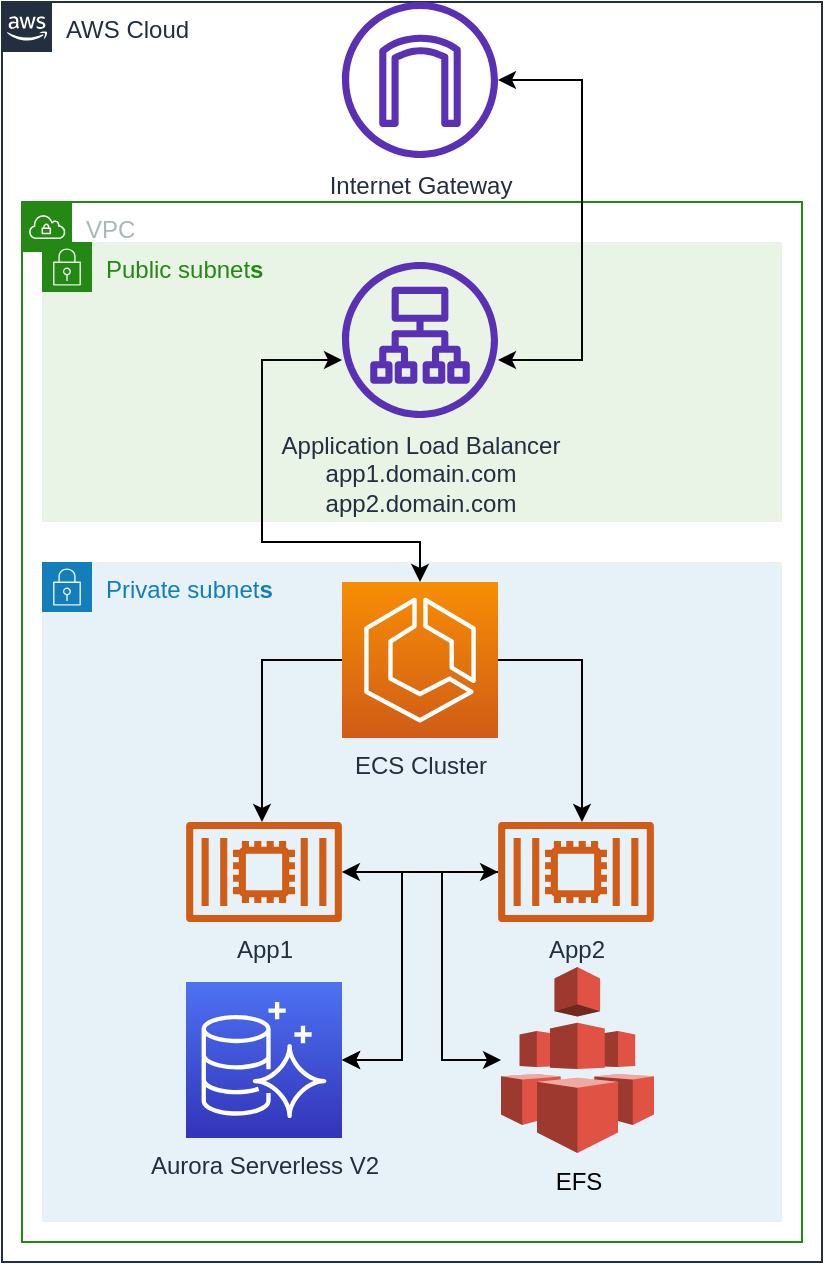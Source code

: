 <mxfile version="14.1.8" type="device"><diagram id="wfLNXwNJWAVY8WwPCJ5K" name="Page-1"><mxGraphModel dx="946" dy="547" grid="1" gridSize="10" guides="1" tooltips="1" connect="1" arrows="1" fold="1" page="1" pageScale="1" pageWidth="850" pageHeight="1100" math="0" shadow="0"><root><mxCell id="0"/><mxCell id="1" parent="0"/><mxCell id="rYcJaN88FHXOfxxXm4_6-17" value="VPC" style="points=[[0,0],[0.25,0],[0.5,0],[0.75,0],[1,0],[1,0.25],[1,0.5],[1,0.75],[1,1],[0.75,1],[0.5,1],[0.25,1],[0,1],[0,0.75],[0,0.5],[0,0.25]];outlineConnect=0;gradientColor=none;html=1;whiteSpace=wrap;fontSize=12;fontStyle=0;shape=mxgraph.aws4.group;grIcon=mxgraph.aws4.group_vpc;strokeColor=#248814;fillColor=none;verticalAlign=top;align=left;spacingLeft=30;fontColor=#AAB7B8;dashed=0;" vertex="1" parent="1"><mxGeometry x="220" y="140" width="390" height="520" as="geometry"/></mxCell><mxCell id="rYcJaN88FHXOfxxXm4_6-20" value="AWS Cloud" style="points=[[0,0],[0.25,0],[0.5,0],[0.75,0],[1,0],[1,0.25],[1,0.5],[1,0.75],[1,1],[0.75,1],[0.5,1],[0.25,1],[0,1],[0,0.75],[0,0.5],[0,0.25]];outlineConnect=0;gradientColor=none;html=1;whiteSpace=wrap;fontSize=12;fontStyle=0;shape=mxgraph.aws4.group;grIcon=mxgraph.aws4.group_aws_cloud_alt;strokeColor=#232F3E;fillColor=none;verticalAlign=top;align=left;spacingLeft=30;fontColor=#232F3E;dashed=0;" vertex="1" parent="1"><mxGeometry x="210" y="40" width="410" height="630" as="geometry"/></mxCell><mxCell id="rYcJaN88FHXOfxxXm4_6-13" value="Private subnet&lt;b&gt;s&lt;/b&gt;" style="points=[[0,0],[0.25,0],[0.5,0],[0.75,0],[1,0],[1,0.25],[1,0.5],[1,0.75],[1,1],[0.75,1],[0.5,1],[0.25,1],[0,1],[0,0.75],[0,0.5],[0,0.25]];outlineConnect=0;gradientColor=none;html=1;whiteSpace=wrap;fontSize=12;fontStyle=0;shape=mxgraph.aws4.group;grIcon=mxgraph.aws4.group_security_group;grStroke=0;strokeColor=#147EBA;fillColor=#E6F2F8;verticalAlign=top;align=left;spacingLeft=30;fontColor=#147EBA;dashed=0;" vertex="1" parent="1"><mxGeometry x="230" y="320" width="370" height="330" as="geometry"/></mxCell><mxCell id="rYcJaN88FHXOfxxXm4_6-12" value="Public subnet&lt;b&gt;s&lt;/b&gt;" style="points=[[0,0],[0.25,0],[0.5,0],[0.75,0],[1,0],[1,0.25],[1,0.5],[1,0.75],[1,1],[0.75,1],[0.5,1],[0.25,1],[0,1],[0,0.75],[0,0.5],[0,0.25]];outlineConnect=0;gradientColor=none;html=1;whiteSpace=wrap;fontSize=12;fontStyle=0;shape=mxgraph.aws4.group;grIcon=mxgraph.aws4.group_security_group;grStroke=0;strokeColor=#248814;fillColor=#E9F3E6;verticalAlign=top;align=left;spacingLeft=30;fontColor=#248814;dashed=0;" vertex="1" parent="1"><mxGeometry x="230" y="160" width="370" height="140" as="geometry"/></mxCell><mxCell id="rYcJaN88FHXOfxxXm4_6-1" value="Aurora Serverless V2" style="outlineConnect=0;fontColor=#232F3E;gradientColor=#4D72F3;gradientDirection=north;fillColor=#3334B9;strokeColor=#ffffff;dashed=0;verticalLabelPosition=bottom;verticalAlign=top;align=center;html=1;fontSize=12;fontStyle=0;aspect=fixed;shape=mxgraph.aws4.resourceIcon;resIcon=mxgraph.aws4.aurora;" vertex="1" parent="1"><mxGeometry x="302" y="530" width="78" height="78" as="geometry"/></mxCell><mxCell id="rYcJaN88FHXOfxxXm4_6-5" style="edgeStyle=orthogonalEdgeStyle;rounded=0;orthogonalLoop=1;jettySize=auto;html=1;" edge="1" parent="1" source="rYcJaN88FHXOfxxXm4_6-2" target="rYcJaN88FHXOfxxXm4_6-3"><mxGeometry relative="1" as="geometry"><Array as="points"><mxPoint x="340" y="369"/></Array></mxGeometry></mxCell><mxCell id="rYcJaN88FHXOfxxXm4_6-6" style="edgeStyle=orthogonalEdgeStyle;rounded=0;orthogonalLoop=1;jettySize=auto;html=1;" edge="1" parent="1" source="rYcJaN88FHXOfxxXm4_6-2" target="rYcJaN88FHXOfxxXm4_6-4"><mxGeometry relative="1" as="geometry"><Array as="points"><mxPoint x="500" y="369"/></Array></mxGeometry></mxCell><mxCell id="rYcJaN88FHXOfxxXm4_6-2" value="ECS Cluster" style="outlineConnect=0;fontColor=#232F3E;gradientColor=#F78E04;gradientDirection=north;fillColor=#D05C17;strokeColor=#ffffff;dashed=0;verticalLabelPosition=bottom;verticalAlign=top;align=center;html=1;fontSize=12;fontStyle=0;aspect=fixed;shape=mxgraph.aws4.resourceIcon;resIcon=mxgraph.aws4.ecs;" vertex="1" parent="1"><mxGeometry x="380" y="330" width="78" height="78" as="geometry"/></mxCell><mxCell id="rYcJaN88FHXOfxxXm4_6-7" style="edgeStyle=orthogonalEdgeStyle;rounded=0;orthogonalLoop=1;jettySize=auto;html=1;startArrow=classic;startFill=1;" edge="1" parent="1" source="rYcJaN88FHXOfxxXm4_6-3" target="rYcJaN88FHXOfxxXm4_6-1"><mxGeometry relative="1" as="geometry"><Array as="points"><mxPoint x="410" y="475"/><mxPoint x="410" y="569"/></Array></mxGeometry></mxCell><mxCell id="rYcJaN88FHXOfxxXm4_6-3" value="App1" style="outlineConnect=0;fontColor=#232F3E;gradientColor=none;fillColor=#D05C17;strokeColor=none;dashed=0;verticalLabelPosition=bottom;verticalAlign=top;align=center;html=1;fontSize=12;fontStyle=0;aspect=fixed;pointerEvents=1;shape=mxgraph.aws4.container_2;" vertex="1" parent="1"><mxGeometry x="302" y="450" width="78" height="50" as="geometry"/></mxCell><mxCell id="rYcJaN88FHXOfxxXm4_6-9" style="edgeStyle=orthogonalEdgeStyle;rounded=0;orthogonalLoop=1;jettySize=auto;html=1;" edge="1" parent="1" source="rYcJaN88FHXOfxxXm4_6-4" target="rYcJaN88FHXOfxxXm4_6-1"><mxGeometry relative="1" as="geometry"><Array as="points"><mxPoint x="410" y="475"/><mxPoint x="410" y="569"/></Array></mxGeometry></mxCell><mxCell id="rYcJaN88FHXOfxxXm4_6-19" style="edgeStyle=orthogonalEdgeStyle;rounded=0;orthogonalLoop=1;jettySize=auto;html=1;startArrow=classic;startFill=1;" edge="1" parent="1" source="rYcJaN88FHXOfxxXm4_6-4" target="rYcJaN88FHXOfxxXm4_6-18"><mxGeometry relative="1" as="geometry"><Array as="points"><mxPoint x="430" y="475"/><mxPoint x="430" y="569"/></Array></mxGeometry></mxCell><mxCell id="rYcJaN88FHXOfxxXm4_6-4" value="App2" style="outlineConnect=0;fontColor=#232F3E;gradientColor=none;fillColor=#D05C17;strokeColor=none;dashed=0;verticalLabelPosition=bottom;verticalAlign=top;align=center;html=1;fontSize=12;fontStyle=0;aspect=fixed;pointerEvents=1;shape=mxgraph.aws4.container_2;" vertex="1" parent="1"><mxGeometry x="458" y="450" width="78" height="50" as="geometry"/></mxCell><mxCell id="rYcJaN88FHXOfxxXm4_6-14" style="edgeStyle=orthogonalEdgeStyle;rounded=0;orthogonalLoop=1;jettySize=auto;html=1;startArrow=classic;startFill=1;" edge="1" parent="1" source="rYcJaN88FHXOfxxXm4_6-10" target="rYcJaN88FHXOfxxXm4_6-2"><mxGeometry relative="1" as="geometry"><Array as="points"><mxPoint x="340" y="219"/><mxPoint x="340" y="310"/><mxPoint x="419" y="310"/></Array></mxGeometry></mxCell><mxCell id="rYcJaN88FHXOfxxXm4_6-16" style="edgeStyle=orthogonalEdgeStyle;rounded=0;orthogonalLoop=1;jettySize=auto;html=1;startArrow=classic;startFill=1;" edge="1" parent="1" source="rYcJaN88FHXOfxxXm4_6-10" target="rYcJaN88FHXOfxxXm4_6-15"><mxGeometry relative="1" as="geometry"><Array as="points"><mxPoint x="500" y="219"/><mxPoint x="500" y="79"/></Array></mxGeometry></mxCell><mxCell id="rYcJaN88FHXOfxxXm4_6-10" value="Application Load Balancer&lt;br&gt;app1.domain.com&lt;br&gt;app2.domain.com" style="outlineConnect=0;fontColor=#232F3E;gradientColor=none;fillColor=#5A30B5;strokeColor=none;dashed=0;verticalLabelPosition=bottom;verticalAlign=top;align=center;html=1;fontSize=12;fontStyle=0;aspect=fixed;pointerEvents=1;shape=mxgraph.aws4.application_load_balancer;" vertex="1" parent="1"><mxGeometry x="380" y="170" width="78" height="78" as="geometry"/></mxCell><mxCell id="rYcJaN88FHXOfxxXm4_6-15" value="Internet Gateway" style="outlineConnect=0;fontColor=#232F3E;gradientColor=none;fillColor=#5A30B5;strokeColor=none;dashed=0;verticalLabelPosition=bottom;verticalAlign=top;align=center;html=1;fontSize=12;fontStyle=0;aspect=fixed;pointerEvents=1;shape=mxgraph.aws4.internet_gateway;" vertex="1" parent="1"><mxGeometry x="380" y="40" width="78" height="78" as="geometry"/></mxCell><mxCell id="rYcJaN88FHXOfxxXm4_6-18" value="EFS" style="outlineConnect=0;dashed=0;verticalLabelPosition=bottom;verticalAlign=top;align=center;html=1;shape=mxgraph.aws3.efs;fillColor=#E05243;gradientColor=none;" vertex="1" parent="1"><mxGeometry x="459.5" y="522.5" width="76.5" height="93" as="geometry"/></mxCell></root></mxGraphModel></diagram></mxfile>